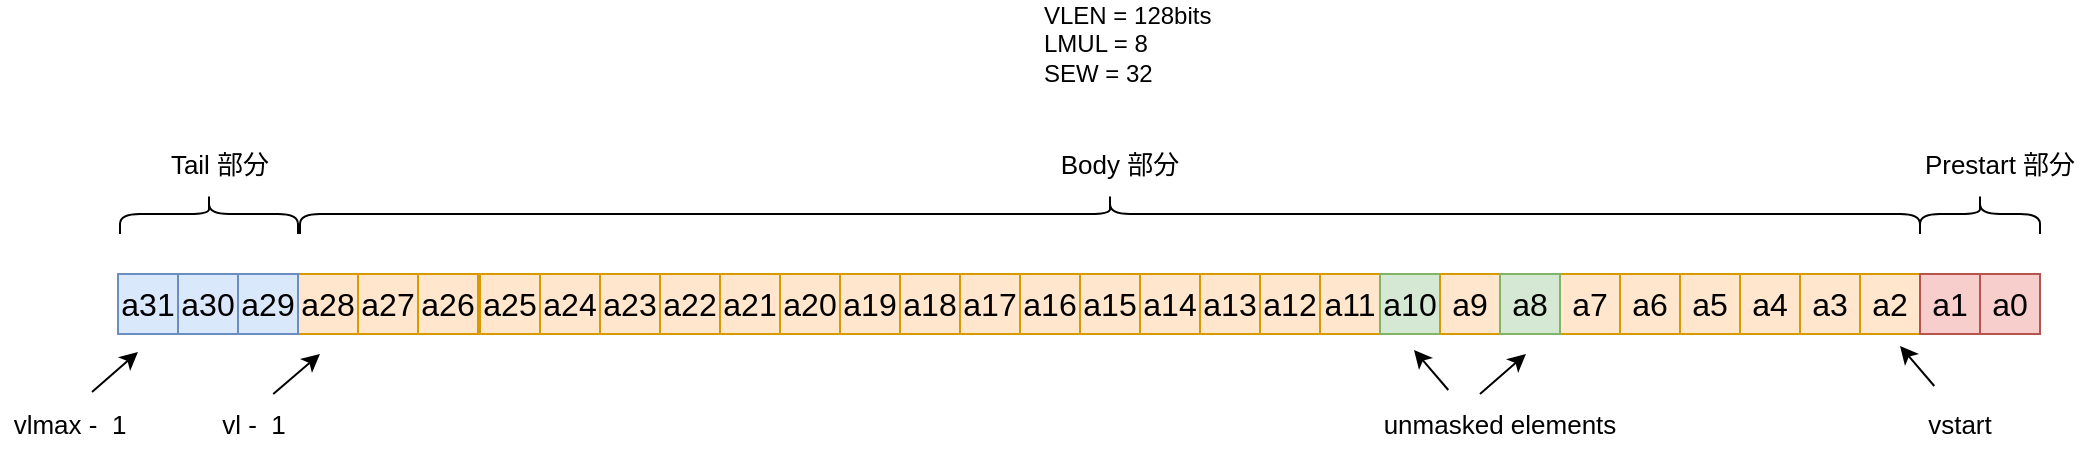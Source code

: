 <mxfile version="21.5.0" type="device">
  <diagram name="第 1 页" id="nJRzv5rlB3VEnub_vDUY">
    <mxGraphModel dx="1418" dy="820" grid="1" gridSize="10" guides="1" tooltips="1" connect="1" arrows="1" fold="1" page="1" pageScale="1" pageWidth="827" pageHeight="1169" math="0" shadow="0">
      <root>
        <mxCell id="0" />
        <mxCell id="1" parent="0" />
        <mxCell id="L7PPIbatm0o-3SstzBcX-66" value="&lt;font style=&quot;font-size: 16px;&quot;&gt;a3&lt;/font&gt;" style="rounded=0;whiteSpace=wrap;html=1;fillColor=#ffe6cc;strokeColor=#d79b00;" parent="1" vertex="1">
          <mxGeometry x="1090" y="870" width="30" height="30" as="geometry" />
        </mxCell>
        <mxCell id="L7PPIbatm0o-3SstzBcX-70" value="&lt;font style=&quot;font-size: 16px;&quot;&gt;a7&lt;/font&gt;" style="rounded=0;whiteSpace=wrap;html=1;fillColor=#ffe6cc;strokeColor=#d79b00;" parent="1" vertex="1">
          <mxGeometry x="970" y="870" width="30" height="30" as="geometry" />
        </mxCell>
        <mxCell id="L7PPIbatm0o-3SstzBcX-71" value="&lt;font style=&quot;font-size: 16px;&quot;&gt;a6&lt;/font&gt;" style="rounded=0;whiteSpace=wrap;html=1;fillColor=#ffe6cc;strokeColor=#d79b00;" parent="1" vertex="1">
          <mxGeometry x="1000" y="870" width="30" height="30" as="geometry" />
        </mxCell>
        <mxCell id="L7PPIbatm0o-3SstzBcX-72" value="&lt;font style=&quot;font-size: 16px;&quot;&gt;a5&lt;/font&gt;" style="rounded=0;whiteSpace=wrap;html=1;fillColor=#ffe6cc;strokeColor=#d79b00;" parent="1" vertex="1">
          <mxGeometry x="1030" y="870" width="30" height="30" as="geometry" />
        </mxCell>
        <mxCell id="L7PPIbatm0o-3SstzBcX-77" value="VLEN = 128bits&lt;br&gt;LMUL = 8&lt;br&gt;SEW = 32" style="text;strokeColor=none;align=left;fillColor=none;html=1;verticalAlign=middle;whiteSpace=wrap;rounded=0;" parent="1" vertex="1">
          <mxGeometry x="710" y="740" width="100" height="30" as="geometry" />
        </mxCell>
        <mxCell id="L7PPIbatm0o-3SstzBcX-81" value="&lt;font style=&quot;font-size: 16px;&quot;&gt;a2&lt;/font&gt;" style="rounded=0;whiteSpace=wrap;html=1;fillColor=#ffe6cc;strokeColor=#d79b00;" parent="1" vertex="1">
          <mxGeometry x="1120" y="870" width="30" height="30" as="geometry" />
        </mxCell>
        <mxCell id="L7PPIbatm0o-3SstzBcX-83" value="&lt;font style=&quot;font-size: 16px;&quot;&gt;a0&lt;/font&gt;" style="rounded=0;whiteSpace=wrap;html=1;fillColor=#f8cecc;strokeColor=#b85450;" parent="1" vertex="1">
          <mxGeometry x="1180" y="870" width="30" height="30" as="geometry" />
        </mxCell>
        <mxCell id="L7PPIbatm0o-3SstzBcX-84" value="&lt;font style=&quot;font-size: 16px;&quot;&gt;a4&lt;/font&gt;" style="rounded=0;whiteSpace=wrap;html=1;fillColor=#ffe6cc;strokeColor=#d79b00;" parent="1" vertex="1">
          <mxGeometry x="1060" y="870" width="30" height="30" as="geometry" />
        </mxCell>
        <mxCell id="L7PPIbatm0o-3SstzBcX-85" value="&lt;font style=&quot;font-size: 16px;&quot;&gt;a11&lt;/font&gt;" style="rounded=0;whiteSpace=wrap;html=1;fillColor=#ffe6cc;strokeColor=#d79b00;" parent="1" vertex="1">
          <mxGeometry x="850" y="870" width="30" height="30" as="geometry" />
        </mxCell>
        <mxCell id="L7PPIbatm0o-3SstzBcX-86" value="&lt;span style=&quot;font-size: 16px;&quot;&gt;a10&lt;/span&gt;" style="rounded=0;whiteSpace=wrap;html=1;fillColor=#d5e8d4;strokeColor=#82b366;" parent="1" vertex="1">
          <mxGeometry x="880" y="870" width="30" height="30" as="geometry" />
        </mxCell>
        <mxCell id="L7PPIbatm0o-3SstzBcX-87" value="&lt;font style=&quot;font-size: 16px;&quot;&gt;a9&lt;/font&gt;" style="rounded=0;whiteSpace=wrap;html=1;fillColor=#ffe6cc;strokeColor=#d79b00;" parent="1" vertex="1">
          <mxGeometry x="910" y="870" width="30" height="30" as="geometry" />
        </mxCell>
        <mxCell id="L7PPIbatm0o-3SstzBcX-89" value="&lt;font style=&quot;font-size: 16px;&quot;&gt;a8&lt;/font&gt;" style="rounded=0;whiteSpace=wrap;html=1;fillColor=#d5e8d4;strokeColor=#82b366;" parent="1" vertex="1">
          <mxGeometry x="940" y="870" width="30" height="30" as="geometry" />
        </mxCell>
        <mxCell id="L7PPIbatm0o-3SstzBcX-90" value="&lt;font style=&quot;font-size: 16px;&quot;&gt;a15&lt;/font&gt;" style="rounded=0;whiteSpace=wrap;html=1;fillColor=#ffe6cc;strokeColor=#d79b00;" parent="1" vertex="1">
          <mxGeometry x="730" y="870" width="30" height="30" as="geometry" />
        </mxCell>
        <mxCell id="L7PPIbatm0o-3SstzBcX-91" value="&lt;font style=&quot;font-size: 16px;&quot;&gt;a14&lt;/font&gt;" style="rounded=0;whiteSpace=wrap;html=1;fillColor=#ffe6cc;strokeColor=#d79b00;" parent="1" vertex="1">
          <mxGeometry x="760" y="870" width="30" height="30" as="geometry" />
        </mxCell>
        <mxCell id="L7PPIbatm0o-3SstzBcX-92" value="&lt;font style=&quot;font-size: 16px;&quot;&gt;a13&lt;/font&gt;" style="rounded=0;whiteSpace=wrap;html=1;fillColor=#ffe6cc;strokeColor=#d79b00;" parent="1" vertex="1">
          <mxGeometry x="790" y="870" width="30" height="30" as="geometry" />
        </mxCell>
        <mxCell id="L7PPIbatm0o-3SstzBcX-94" value="&lt;font style=&quot;font-size: 16px;&quot;&gt;a12&lt;/font&gt;" style="rounded=0;whiteSpace=wrap;html=1;fillColor=#ffe6cc;strokeColor=#d79b00;" parent="1" vertex="1">
          <mxGeometry x="820" y="870" width="30" height="30" as="geometry" />
        </mxCell>
        <mxCell id="L7PPIbatm0o-3SstzBcX-95" value="&lt;font style=&quot;font-size: 16px;&quot;&gt;a19&lt;/font&gt;" style="rounded=0;whiteSpace=wrap;html=1;fillColor=#ffe6cc;strokeColor=#d79b00;" parent="1" vertex="1">
          <mxGeometry x="610" y="870" width="30" height="30" as="geometry" />
        </mxCell>
        <mxCell id="L7PPIbatm0o-3SstzBcX-96" value="&lt;font style=&quot;font-size: 16px;&quot;&gt;a18&lt;/font&gt;" style="rounded=0;whiteSpace=wrap;html=1;fillColor=#ffe6cc;strokeColor=#d79b00;" parent="1" vertex="1">
          <mxGeometry x="640" y="870" width="30" height="30" as="geometry" />
        </mxCell>
        <mxCell id="L7PPIbatm0o-3SstzBcX-97" value="&lt;font style=&quot;font-size: 16px;&quot;&gt;a17&lt;/font&gt;" style="rounded=0;whiteSpace=wrap;html=1;fillColor=#ffe6cc;strokeColor=#d79b00;" parent="1" vertex="1">
          <mxGeometry x="670" y="870" width="30" height="30" as="geometry" />
        </mxCell>
        <mxCell id="L7PPIbatm0o-3SstzBcX-99" value="&lt;font style=&quot;font-size: 16px;&quot;&gt;a16&lt;/font&gt;" style="rounded=0;whiteSpace=wrap;html=1;fillColor=#ffe6cc;strokeColor=#d79b00;" parent="1" vertex="1">
          <mxGeometry x="700" y="870" width="30" height="30" as="geometry" />
        </mxCell>
        <mxCell id="L7PPIbatm0o-3SstzBcX-100" value="&lt;font style=&quot;font-size: 16px;&quot;&gt;a23&lt;/font&gt;" style="rounded=0;whiteSpace=wrap;html=1;fillColor=#ffe6cc;strokeColor=#d79b00;" parent="1" vertex="1">
          <mxGeometry x="490" y="870" width="30" height="30" as="geometry" />
        </mxCell>
        <mxCell id="L7PPIbatm0o-3SstzBcX-101" value="&lt;font style=&quot;font-size: 16px;&quot;&gt;a22&lt;/font&gt;" style="rounded=0;whiteSpace=wrap;html=1;fillColor=#ffe6cc;strokeColor=#d79b00;" parent="1" vertex="1">
          <mxGeometry x="520" y="870" width="30" height="30" as="geometry" />
        </mxCell>
        <mxCell id="L7PPIbatm0o-3SstzBcX-102" value="&lt;font style=&quot;font-size: 16px;&quot;&gt;a21&lt;/font&gt;" style="rounded=0;whiteSpace=wrap;html=1;fillColor=#ffe6cc;strokeColor=#d79b00;" parent="1" vertex="1">
          <mxGeometry x="550" y="870" width="30" height="30" as="geometry" />
        </mxCell>
        <mxCell id="L7PPIbatm0o-3SstzBcX-104" value="&lt;font style=&quot;font-size: 16px;&quot;&gt;a20&lt;/font&gt;" style="rounded=0;whiteSpace=wrap;html=1;fillColor=#ffe6cc;strokeColor=#d79b00;" parent="1" vertex="1">
          <mxGeometry x="580" y="870" width="30" height="30" as="geometry" />
        </mxCell>
        <mxCell id="L7PPIbatm0o-3SstzBcX-105" value="&lt;font style=&quot;font-size: 16px;&quot;&gt;a27&lt;/font&gt;" style="rounded=0;whiteSpace=wrap;html=1;fillColor=#ffe6cc;strokeColor=#d79b00;" parent="1" vertex="1">
          <mxGeometry x="369.0" y="870" width="30" height="30" as="geometry" />
        </mxCell>
        <mxCell id="L7PPIbatm0o-3SstzBcX-106" value="&lt;font style=&quot;font-size: 16px;&quot;&gt;a26&lt;/font&gt;" style="rounded=0;whiteSpace=wrap;html=1;fillColor=#ffe6cc;strokeColor=#d79b00;" parent="1" vertex="1">
          <mxGeometry x="399.0" y="870" width="30" height="30" as="geometry" />
        </mxCell>
        <mxCell id="L7PPIbatm0o-3SstzBcX-107" value="&lt;font style=&quot;font-size: 16px;&quot;&gt;a25&lt;/font&gt;" style="rounded=0;whiteSpace=wrap;html=1;fillColor=#ffe6cc;strokeColor=#d79b00;" parent="1" vertex="1">
          <mxGeometry x="430.0" y="870" width="30" height="30" as="geometry" />
        </mxCell>
        <mxCell id="L7PPIbatm0o-3SstzBcX-109" value="&lt;font style=&quot;font-size: 16px;&quot;&gt;a24&lt;/font&gt;" style="rounded=0;whiteSpace=wrap;html=1;fillColor=#ffe6cc;strokeColor=#d79b00;" parent="1" vertex="1">
          <mxGeometry x="460.0" y="870" width="30" height="30" as="geometry" />
        </mxCell>
        <mxCell id="L7PPIbatm0o-3SstzBcX-114" value="&lt;font style=&quot;font-size: 16px;&quot;&gt;a28&lt;/font&gt;" style="rounded=0;whiteSpace=wrap;html=1;fillColor=#ffe6cc;strokeColor=#d79b00;" parent="1" vertex="1">
          <mxGeometry x="339.0" y="870" width="30" height="30" as="geometry" />
        </mxCell>
        <mxCell id="L7PPIbatm0o-3SstzBcX-115" value="&lt;font style=&quot;font-size: 16px;&quot;&gt;a31&lt;/font&gt;" style="rounded=0;whiteSpace=wrap;html=1;fillColor=#dae8fc;strokeColor=#6c8ebf;" parent="1" vertex="1">
          <mxGeometry x="249" y="870" width="30" height="30" as="geometry" />
        </mxCell>
        <mxCell id="L7PPIbatm0o-3SstzBcX-116" value="&lt;font style=&quot;font-size: 16px;&quot;&gt;a30&lt;/font&gt;" style="rounded=0;whiteSpace=wrap;html=1;fillColor=#dae8fc;strokeColor=#6c8ebf;" parent="1" vertex="1">
          <mxGeometry x="279" y="870" width="30" height="30" as="geometry" />
        </mxCell>
        <mxCell id="L7PPIbatm0o-3SstzBcX-117" value="&lt;font style=&quot;font-size: 16px;&quot;&gt;a29&lt;/font&gt;" style="rounded=0;whiteSpace=wrap;html=1;fillColor=#dae8fc;strokeColor=#6c8ebf;" parent="1" vertex="1">
          <mxGeometry x="309.0" y="870" width="30" height="30" as="geometry" />
        </mxCell>
        <mxCell id="L7PPIbatm0o-3SstzBcX-118" value="" style="shape=curlyBracket;whiteSpace=wrap;html=1;rounded=1;labelPosition=left;verticalLabelPosition=middle;align=right;verticalAlign=middle;direction=south;size=0.5;" parent="1" vertex="1">
          <mxGeometry x="1150" y="830" width="60" height="20" as="geometry" />
        </mxCell>
        <mxCell id="L7PPIbatm0o-3SstzBcX-119" value="&lt;font style=&quot;font-size: 13px;&quot;&gt;Prestart 部分&lt;/font&gt;" style="text;strokeColor=none;align=center;fillColor=none;html=1;verticalAlign=middle;whiteSpace=wrap;rounded=0;" parent="1" vertex="1">
          <mxGeometry x="1150" y="800" width="80" height="30" as="geometry" />
        </mxCell>
        <mxCell id="L7PPIbatm0o-3SstzBcX-121" value="&lt;font style=&quot;font-size: 16px;&quot;&gt;a1&lt;/font&gt;" style="rounded=0;whiteSpace=wrap;html=1;fillColor=#f8cecc;strokeColor=#b85450;" parent="1" vertex="1">
          <mxGeometry x="1150" y="870" width="30" height="30" as="geometry" />
        </mxCell>
        <mxCell id="2iKayN9RznRLKGwLZatp-1" value="" style="shape=curlyBracket;whiteSpace=wrap;html=1;rounded=1;labelPosition=left;verticalLabelPosition=middle;align=right;verticalAlign=middle;direction=south;size=0.5;" parent="1" vertex="1">
          <mxGeometry x="340" y="830" width="810" height="20" as="geometry" />
        </mxCell>
        <mxCell id="2iKayN9RznRLKGwLZatp-2" value="&lt;font style=&quot;font-size: 13px;&quot;&gt;Body 部分&lt;/font&gt;" style="text;strokeColor=none;align=center;fillColor=none;html=1;verticalAlign=middle;whiteSpace=wrap;rounded=0;" parent="1" vertex="1">
          <mxGeometry x="710" y="800" width="80" height="30" as="geometry" />
        </mxCell>
        <mxCell id="2iKayN9RznRLKGwLZatp-3" value="" style="shape=curlyBracket;whiteSpace=wrap;html=1;rounded=1;labelPosition=left;verticalLabelPosition=middle;align=right;verticalAlign=middle;direction=south;size=0.5;" parent="1" vertex="1">
          <mxGeometry x="250" y="830" width="89" height="20" as="geometry" />
        </mxCell>
        <mxCell id="2iKayN9RznRLKGwLZatp-4" value="&lt;font style=&quot;font-size: 13px;&quot;&gt;Tail 部分&lt;/font&gt;" style="text;strokeColor=none;align=center;fillColor=none;html=1;verticalAlign=middle;whiteSpace=wrap;rounded=0;" parent="1" vertex="1">
          <mxGeometry x="260.32" y="800" width="80" height="30" as="geometry" />
        </mxCell>
        <mxCell id="2iKayN9RznRLKGwLZatp-5" value="&lt;font style=&quot;font-size: 13px;&quot;&gt;vstart&lt;/font&gt;" style="text;strokeColor=none;align=center;fillColor=none;html=1;verticalAlign=middle;whiteSpace=wrap;rounded=0;" parent="1" vertex="1">
          <mxGeometry x="1150" y="930" width="40" height="30" as="geometry" />
        </mxCell>
        <mxCell id="2iKayN9RznRLKGwLZatp-7" value="" style="endArrow=classic;html=1;rounded=0;" parent="1" edge="1">
          <mxGeometry width="50" height="50" relative="1" as="geometry">
            <mxPoint x="1157.143" y="926" as="sourcePoint" />
            <mxPoint x="1140" y="906" as="targetPoint" />
          </mxGeometry>
        </mxCell>
        <mxCell id="2iKayN9RznRLKGwLZatp-8" value="&lt;font style=&quot;font-size: 13px;&quot;&gt;vl -&amp;nbsp; 1&lt;/font&gt;" style="text;strokeColor=none;align=center;fillColor=none;html=1;verticalAlign=middle;whiteSpace=wrap;rounded=0;" parent="1" vertex="1">
          <mxGeometry x="296.63" y="930" width="40" height="30" as="geometry" />
        </mxCell>
        <mxCell id="2iKayN9RznRLKGwLZatp-9" value="" style="endArrow=classic;html=1;rounded=0;exitX=0.75;exitY=0;exitDx=0;exitDy=0;" parent="1" source="2iKayN9RznRLKGwLZatp-8" edge="1">
          <mxGeometry width="50" height="50" relative="1" as="geometry">
            <mxPoint x="350" y="920" as="sourcePoint" />
            <mxPoint x="350" y="910" as="targetPoint" />
          </mxGeometry>
        </mxCell>
        <mxCell id="2iKayN9RznRLKGwLZatp-11" value="&lt;font style=&quot;font-size: 13px;&quot;&gt;vlmax -&amp;nbsp; 1&lt;/font&gt;" style="text;strokeColor=none;align=center;fillColor=none;html=1;verticalAlign=middle;whiteSpace=wrap;rounded=0;" parent="1" vertex="1">
          <mxGeometry x="190" y="930" width="70.32" height="30" as="geometry" />
        </mxCell>
        <mxCell id="2iKayN9RznRLKGwLZatp-12" value="" style="endArrow=classic;html=1;rounded=0;exitX=0.75;exitY=0;exitDx=0;exitDy=0;" parent="1" edge="1">
          <mxGeometry width="50" height="50" relative="1" as="geometry">
            <mxPoint x="236" y="929" as="sourcePoint" />
            <mxPoint x="259" y="909" as="targetPoint" />
          </mxGeometry>
        </mxCell>
        <mxCell id="2iKayN9RznRLKGwLZatp-13" value="&lt;font style=&quot;font-size: 13px;&quot;&gt;unmasked elements&lt;/font&gt;" style="text;strokeColor=none;align=center;fillColor=none;html=1;verticalAlign=middle;whiteSpace=wrap;rounded=0;" parent="1" vertex="1">
          <mxGeometry x="870" y="930" width="140" height="30" as="geometry" />
        </mxCell>
        <mxCell id="2iKayN9RznRLKGwLZatp-14" value="" style="endArrow=classic;html=1;rounded=0;exitX=0.75;exitY=0;exitDx=0;exitDy=0;" parent="1" edge="1">
          <mxGeometry width="50" height="50" relative="1" as="geometry">
            <mxPoint x="930" y="930" as="sourcePoint" />
            <mxPoint x="953" y="910" as="targetPoint" />
          </mxGeometry>
        </mxCell>
        <mxCell id="2iKayN9RznRLKGwLZatp-15" value="" style="endArrow=classic;html=1;rounded=0;" parent="1" edge="1">
          <mxGeometry width="50" height="50" relative="1" as="geometry">
            <mxPoint x="914.143" y="928" as="sourcePoint" />
            <mxPoint x="897" y="908" as="targetPoint" />
          </mxGeometry>
        </mxCell>
      </root>
    </mxGraphModel>
  </diagram>
</mxfile>
